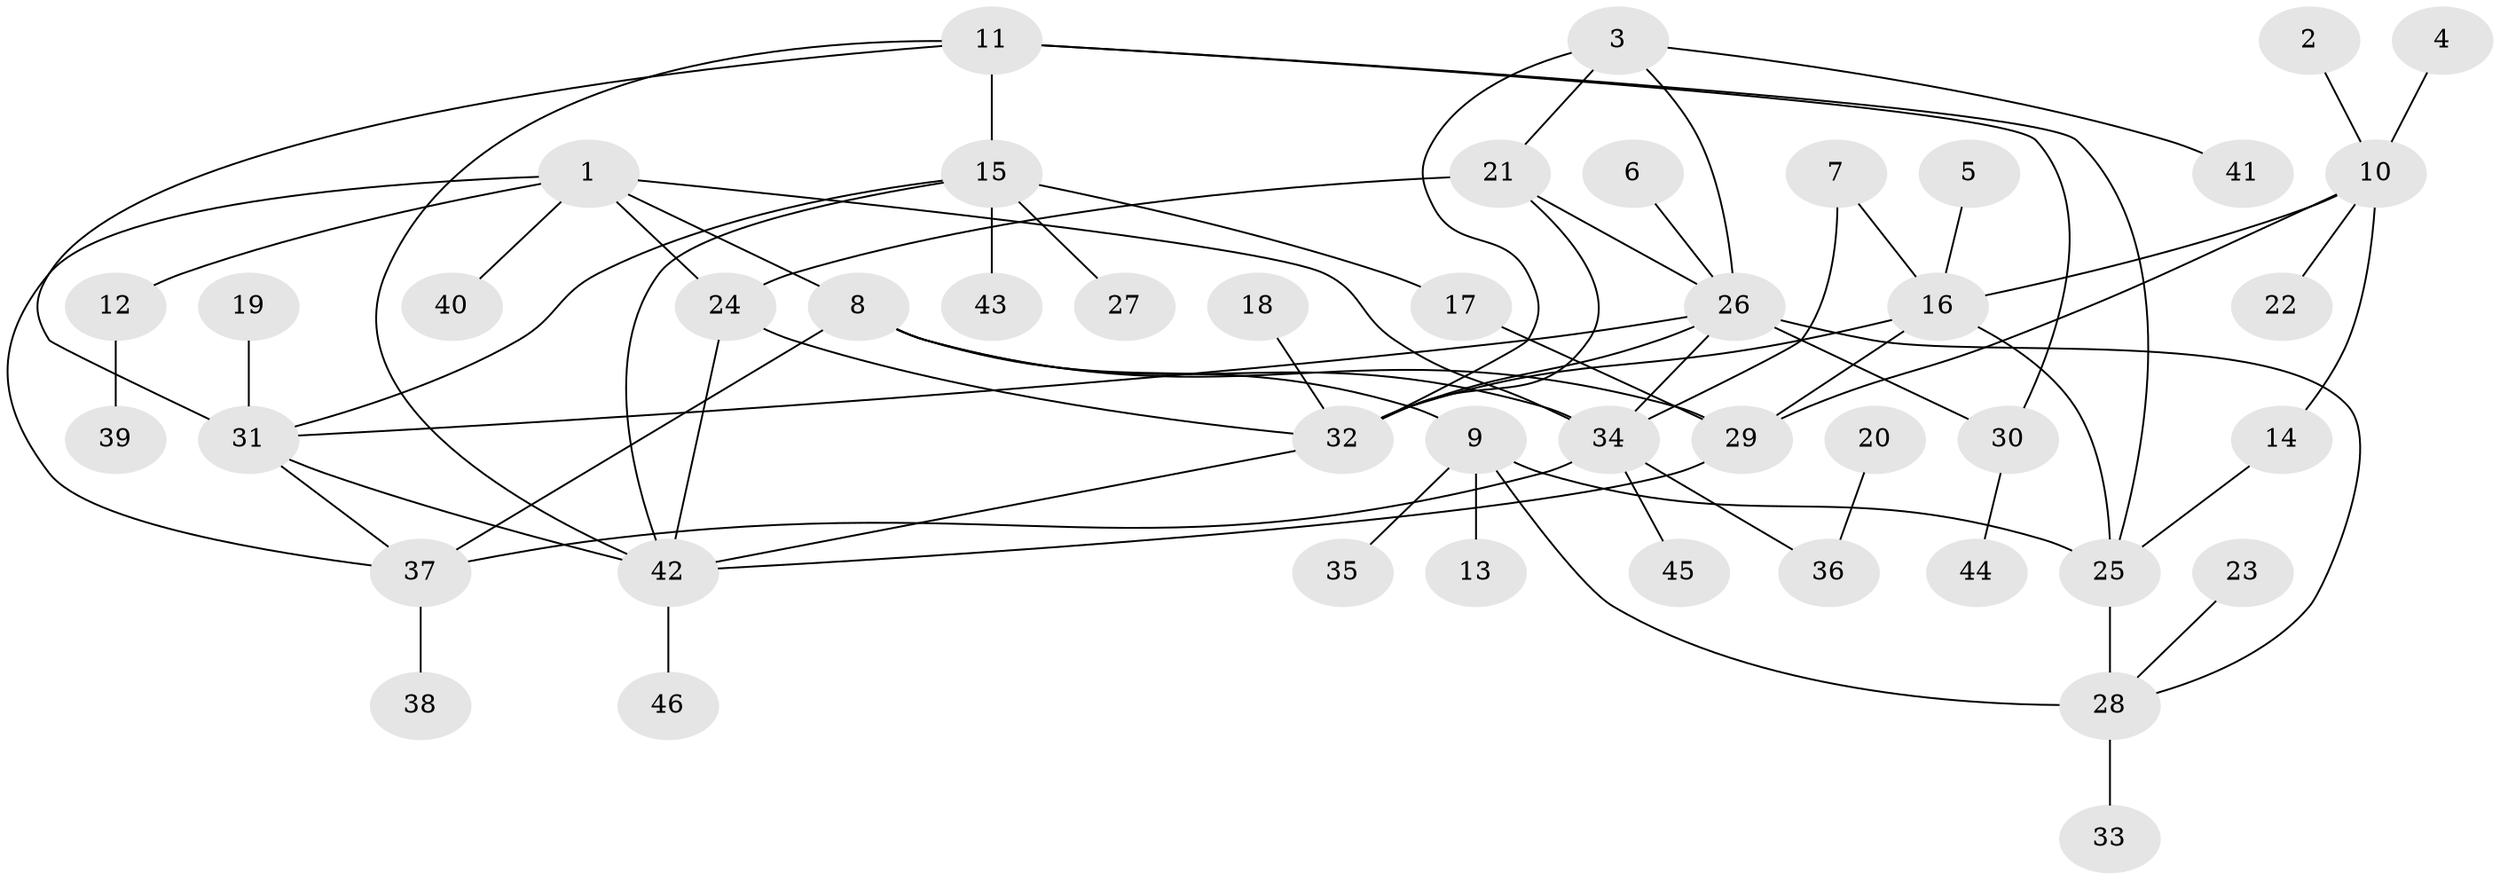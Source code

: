 // original degree distribution, {8: 0.07608695652173914, 7: 0.03260869565217391, 3: 0.03260869565217391, 9: 0.021739130434782608, 6: 0.03260869565217391, 4: 0.03260869565217391, 5: 0.03260869565217391, 10: 0.010869565217391304, 1: 0.5760869565217391, 2: 0.15217391304347827}
// Generated by graph-tools (version 1.1) at 2025/02/03/09/25 03:02:49]
// undirected, 46 vertices, 70 edges
graph export_dot {
graph [start="1"]
  node [color=gray90,style=filled];
  1;
  2;
  3;
  4;
  5;
  6;
  7;
  8;
  9;
  10;
  11;
  12;
  13;
  14;
  15;
  16;
  17;
  18;
  19;
  20;
  21;
  22;
  23;
  24;
  25;
  26;
  27;
  28;
  29;
  30;
  31;
  32;
  33;
  34;
  35;
  36;
  37;
  38;
  39;
  40;
  41;
  42;
  43;
  44;
  45;
  46;
  1 -- 8 [weight=1.0];
  1 -- 12 [weight=1.0];
  1 -- 24 [weight=1.0];
  1 -- 34 [weight=1.0];
  1 -- 37 [weight=1.0];
  1 -- 40 [weight=1.0];
  2 -- 10 [weight=1.0];
  3 -- 21 [weight=1.0];
  3 -- 26 [weight=1.0];
  3 -- 32 [weight=1.0];
  3 -- 41 [weight=1.0];
  4 -- 10 [weight=1.0];
  5 -- 16 [weight=1.0];
  6 -- 26 [weight=1.0];
  7 -- 16 [weight=1.0];
  7 -- 34 [weight=1.0];
  8 -- 9 [weight=1.0];
  8 -- 29 [weight=1.0];
  8 -- 34 [weight=1.0];
  8 -- 37 [weight=1.0];
  9 -- 13 [weight=1.0];
  9 -- 25 [weight=2.0];
  9 -- 28 [weight=2.0];
  9 -- 35 [weight=1.0];
  10 -- 14 [weight=1.0];
  10 -- 16 [weight=2.0];
  10 -- 22 [weight=1.0];
  10 -- 29 [weight=2.0];
  11 -- 15 [weight=1.0];
  11 -- 25 [weight=1.0];
  11 -- 30 [weight=1.0];
  11 -- 31 [weight=1.0];
  11 -- 42 [weight=1.0];
  12 -- 39 [weight=1.0];
  14 -- 25 [weight=1.0];
  15 -- 17 [weight=1.0];
  15 -- 27 [weight=1.0];
  15 -- 31 [weight=1.0];
  15 -- 42 [weight=1.0];
  15 -- 43 [weight=1.0];
  16 -- 25 [weight=1.0];
  16 -- 29 [weight=1.0];
  16 -- 32 [weight=1.0];
  17 -- 29 [weight=1.0];
  18 -- 32 [weight=1.0];
  19 -- 31 [weight=1.0];
  20 -- 36 [weight=1.0];
  21 -- 24 [weight=1.0];
  21 -- 26 [weight=1.0];
  21 -- 32 [weight=1.0];
  23 -- 28 [weight=1.0];
  24 -- 32 [weight=1.0];
  24 -- 42 [weight=1.0];
  25 -- 28 [weight=1.0];
  26 -- 28 [weight=1.0];
  26 -- 30 [weight=1.0];
  26 -- 31 [weight=1.0];
  26 -- 32 [weight=1.0];
  26 -- 34 [weight=1.0];
  28 -- 33 [weight=1.0];
  29 -- 42 [weight=1.0];
  30 -- 44 [weight=1.0];
  31 -- 37 [weight=1.0];
  31 -- 42 [weight=1.0];
  32 -- 42 [weight=1.0];
  34 -- 36 [weight=1.0];
  34 -- 37 [weight=1.0];
  34 -- 45 [weight=1.0];
  37 -- 38 [weight=1.0];
  42 -- 46 [weight=1.0];
}
